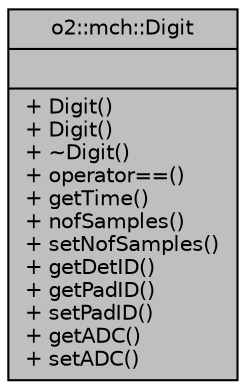 digraph "o2::mch::Digit"
{
 // INTERACTIVE_SVG=YES
  bgcolor="transparent";
  edge [fontname="Helvetica",fontsize="10",labelfontname="Helvetica",labelfontsize="10"];
  node [fontname="Helvetica",fontsize="10",shape=record];
  Node1 [label="{o2::mch::Digit\n||+ Digit()\l+ Digit()\l+ ~Digit()\l+ operator==()\l+ getTime()\l+ nofSamples()\l+ setNofSamples()\l+ getDetID()\l+ getPadID()\l+ setPadID()\l+ getADC()\l+ setADC()\l}",height=0.2,width=0.4,color="black", fillcolor="grey75", style="filled", fontcolor="black"];
}
